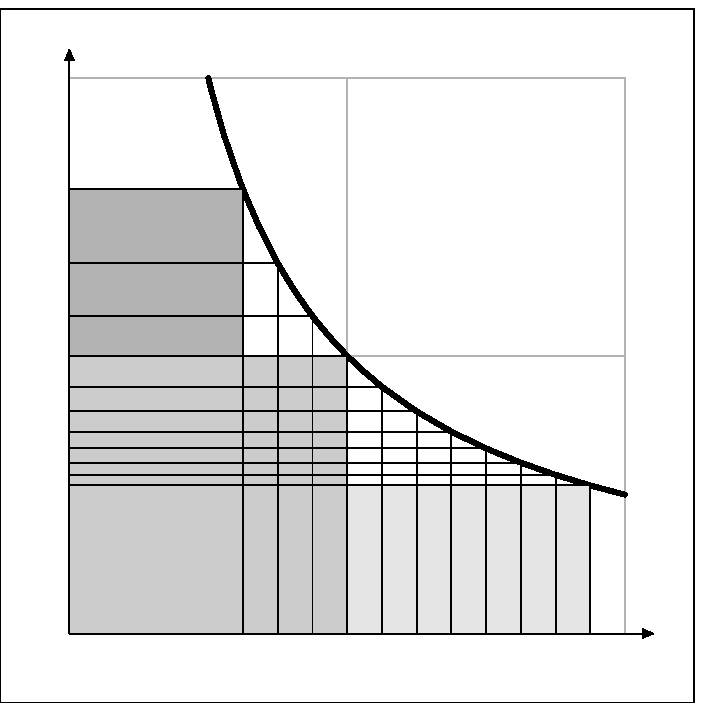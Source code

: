 u:=100;                   % 100 = 100bp = 100 PostScript points = 100/72 in
hoehe:=2.5u;              % height
breite:=2.5*u;            % width
path h, r[];

beginfig(1)
  z0=(.25u, .25u);
  
  for i=4 upto 16:
    z[i]=(i/8, 8/i);
    r[i]:=(0,0)--(x[i], 0)--z[i]--(0, y[i])--cycle;
  endfor
  
  h:=(.5, 2) for i=5 upto 16: ..z[i] endfor ;
    
  % Frame    
  draw (0,0)--(breite,0)--(breite, hoehe)--(0, hoehe)--cycle;
  % Grid
  for i=1,2:
    draw ((0,i)--(2,i)) scaled u shifted z0 withcolor .7white;
    draw ((i,0)--(i,2)) scaled u shifted z0 withcolor .7white;
  endfor
  % Axes
  drawarrow ((0, 0)--(2.1, 0)) scaled u shifted z0; 
  drawarrow ((0, 0)--(0, 2.1)) scaled u shifted z0; 
  
  % Curve (hyperbola)
  pickup pencircle scaled 2;
  draw h scaled u shifted z0;
  
  fill r[5]  scaled u shifted z0 withcolor .7white;
  fill r[15] scaled u shifted z0 withcolor .9white;
  fill r[8]  scaled u shifted z0 withcolor .8white;
  
  pickup pencircle scaled .5;      % 0.5: default pencircle
  for i=5 upto 15:
    draw r[i] scaled u shifted z0;
  endfor
  
endfig;
